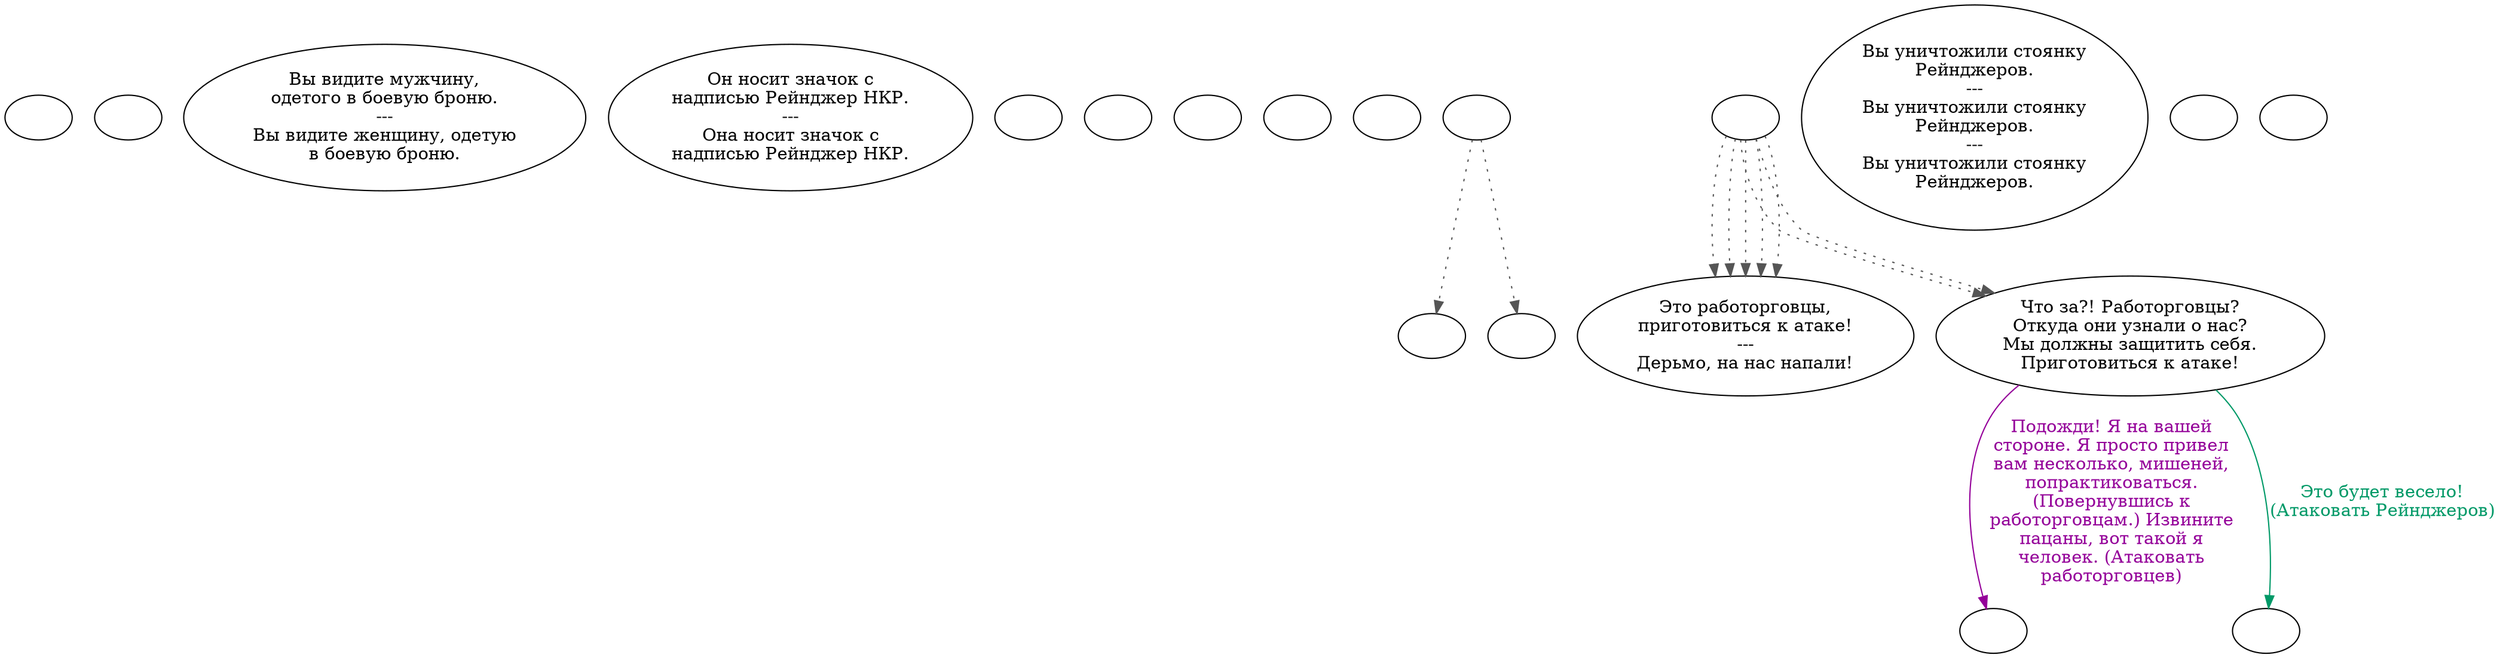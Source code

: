 digraph scrangr {
  "start" [style=filled       fillcolor="#FFFFFF"       color="#000000"]
  "start" [label=""]
  "use_p_proc" [style=filled       fillcolor="#FFFFFF"       color="#000000"]
  "use_p_proc" [label=""]
  "look_at_p_proc" [style=filled       fillcolor="#FFFFFF"       color="#000000"]
  "look_at_p_proc" [label="Вы видите мужчину,\nодетого в боевую броню.\n---\nВы видите женщину, одетую\nв боевую броню."]
  "description_p_proc" [style=filled       fillcolor="#FFFFFF"       color="#000000"]
  "description_p_proc" [label="Он носит значок с\nнадписью Рейнджер НКР.\n---\nОна носит значок с\nнадписью Рейнджер НКР."]
  "use_skill_on_p_proc" [style=filled       fillcolor="#FFFFFF"       color="#000000"]
  "use_skill_on_p_proc" [label=""]
  "use_obj_on_p_proc" [style=filled       fillcolor="#FFFFFF"       color="#000000"]
  "use_obj_on_p_proc" [label=""]
  "damage_p_proc" [style=filled       fillcolor="#FFFFFF"       color="#000000"]
  "damage_p_proc" [label=""]
  "map_enter_p_proc" [style=filled       fillcolor="#FFFFFF"       color="#000000"]
  "map_enter_p_proc" [label=""]
  "map_update_p_proc" [style=filled       fillcolor="#FFFFFF"       color="#000000"]
  "map_update_p_proc" [label=""]
  "talk_p_proc" [style=filled       fillcolor="#FFFFFF"       color="#000000"]
  "talk_p_proc" -> "Node001" [style=dotted color="#555555"]
  "talk_p_proc" -> "Node003" [style=dotted color="#555555"]
  "talk_p_proc" [label=""]
  "critter_p_proc" [style=filled       fillcolor="#FFFFFF"       color="#000000"]
  "critter_p_proc" -> "Node002" [style=dotted color="#555555"]
  "critter_p_proc" -> "Node004" [style=dotted color="#555555"]
  "critter_p_proc" -> "Node004" [style=dotted color="#555555"]
  "critter_p_proc" -> "Node002" [style=dotted color="#555555"]
  "critter_p_proc" -> "Node002" [style=dotted color="#555555"]
  "critter_p_proc" -> "Node002" [style=dotted color="#555555"]
  "critter_p_proc" -> "Node002" [style=dotted color="#555555"]
  "critter_p_proc" [label=""]
  "destroy_p_proc" [style=filled       fillcolor="#FFFFFF"       color="#000000"]
  "destroy_p_proc" [label="Вы уничтожили стоянку\nРейнджеров.\n---\nВы уничтожили стоянку\nРейнджеров.\n---\nВы уничтожили стоянку\nРейнджеров."]
  "Node001" [style=filled       fillcolor="#FFFFFF"       color="#000000"]
  "Node001" [label=""]
  "Node002" [style=filled       fillcolor="#FFFFFF"       color="#000000"]
  "Node002" [label="Это работорговцы,\nприготовиться к атаке!\n---\nДерьмо, на нас напали!"]
  "Node003" [style=filled       fillcolor="#FFFFFF"       color="#000000"]
  "Node003" [label=""]
  "Node004" [style=filled       fillcolor="#FFFFFF"       color="#000000"]
  "Node004" [label="Что за?! Работорговцы?\nОткуда они узнали о нас?\nМы должны защитить себя.\nПриготовиться к атаке!"]
  "Node004" -> "Node005" [label="Подожди! Я на вашей\nстороне. Я просто привел\nвам несколько, мишеней,\nпопрактиковаться.\n(Повернувшись к\nработорговцам.) Извините\nпацаны, вот такой я\nчеловек. (Атаковать\nработорговцев)" color="#940099" fontcolor="#940099"]
  "Node004" -> "Node006" [label="Это будет весело!\n(Атаковать Рейнджеров)" color="#009967" fontcolor="#009967"]
  "Node005" [style=filled       fillcolor="#FFFFFF"       color="#000000"]
  "Node005" [label=""]
  "Node006" [style=filled       fillcolor="#FFFFFF"       color="#000000"]
  "Node006" [label=""]
  "timed_event_p_proc" [style=filled       fillcolor="#FFFFFF"       color="#000000"]
  "timed_event_p_proc" [label=""]
  "pickup_p_proc" [style=filled       fillcolor="#FFFFFF"       color="#000000"]
  "pickup_p_proc" [label=""]
}
